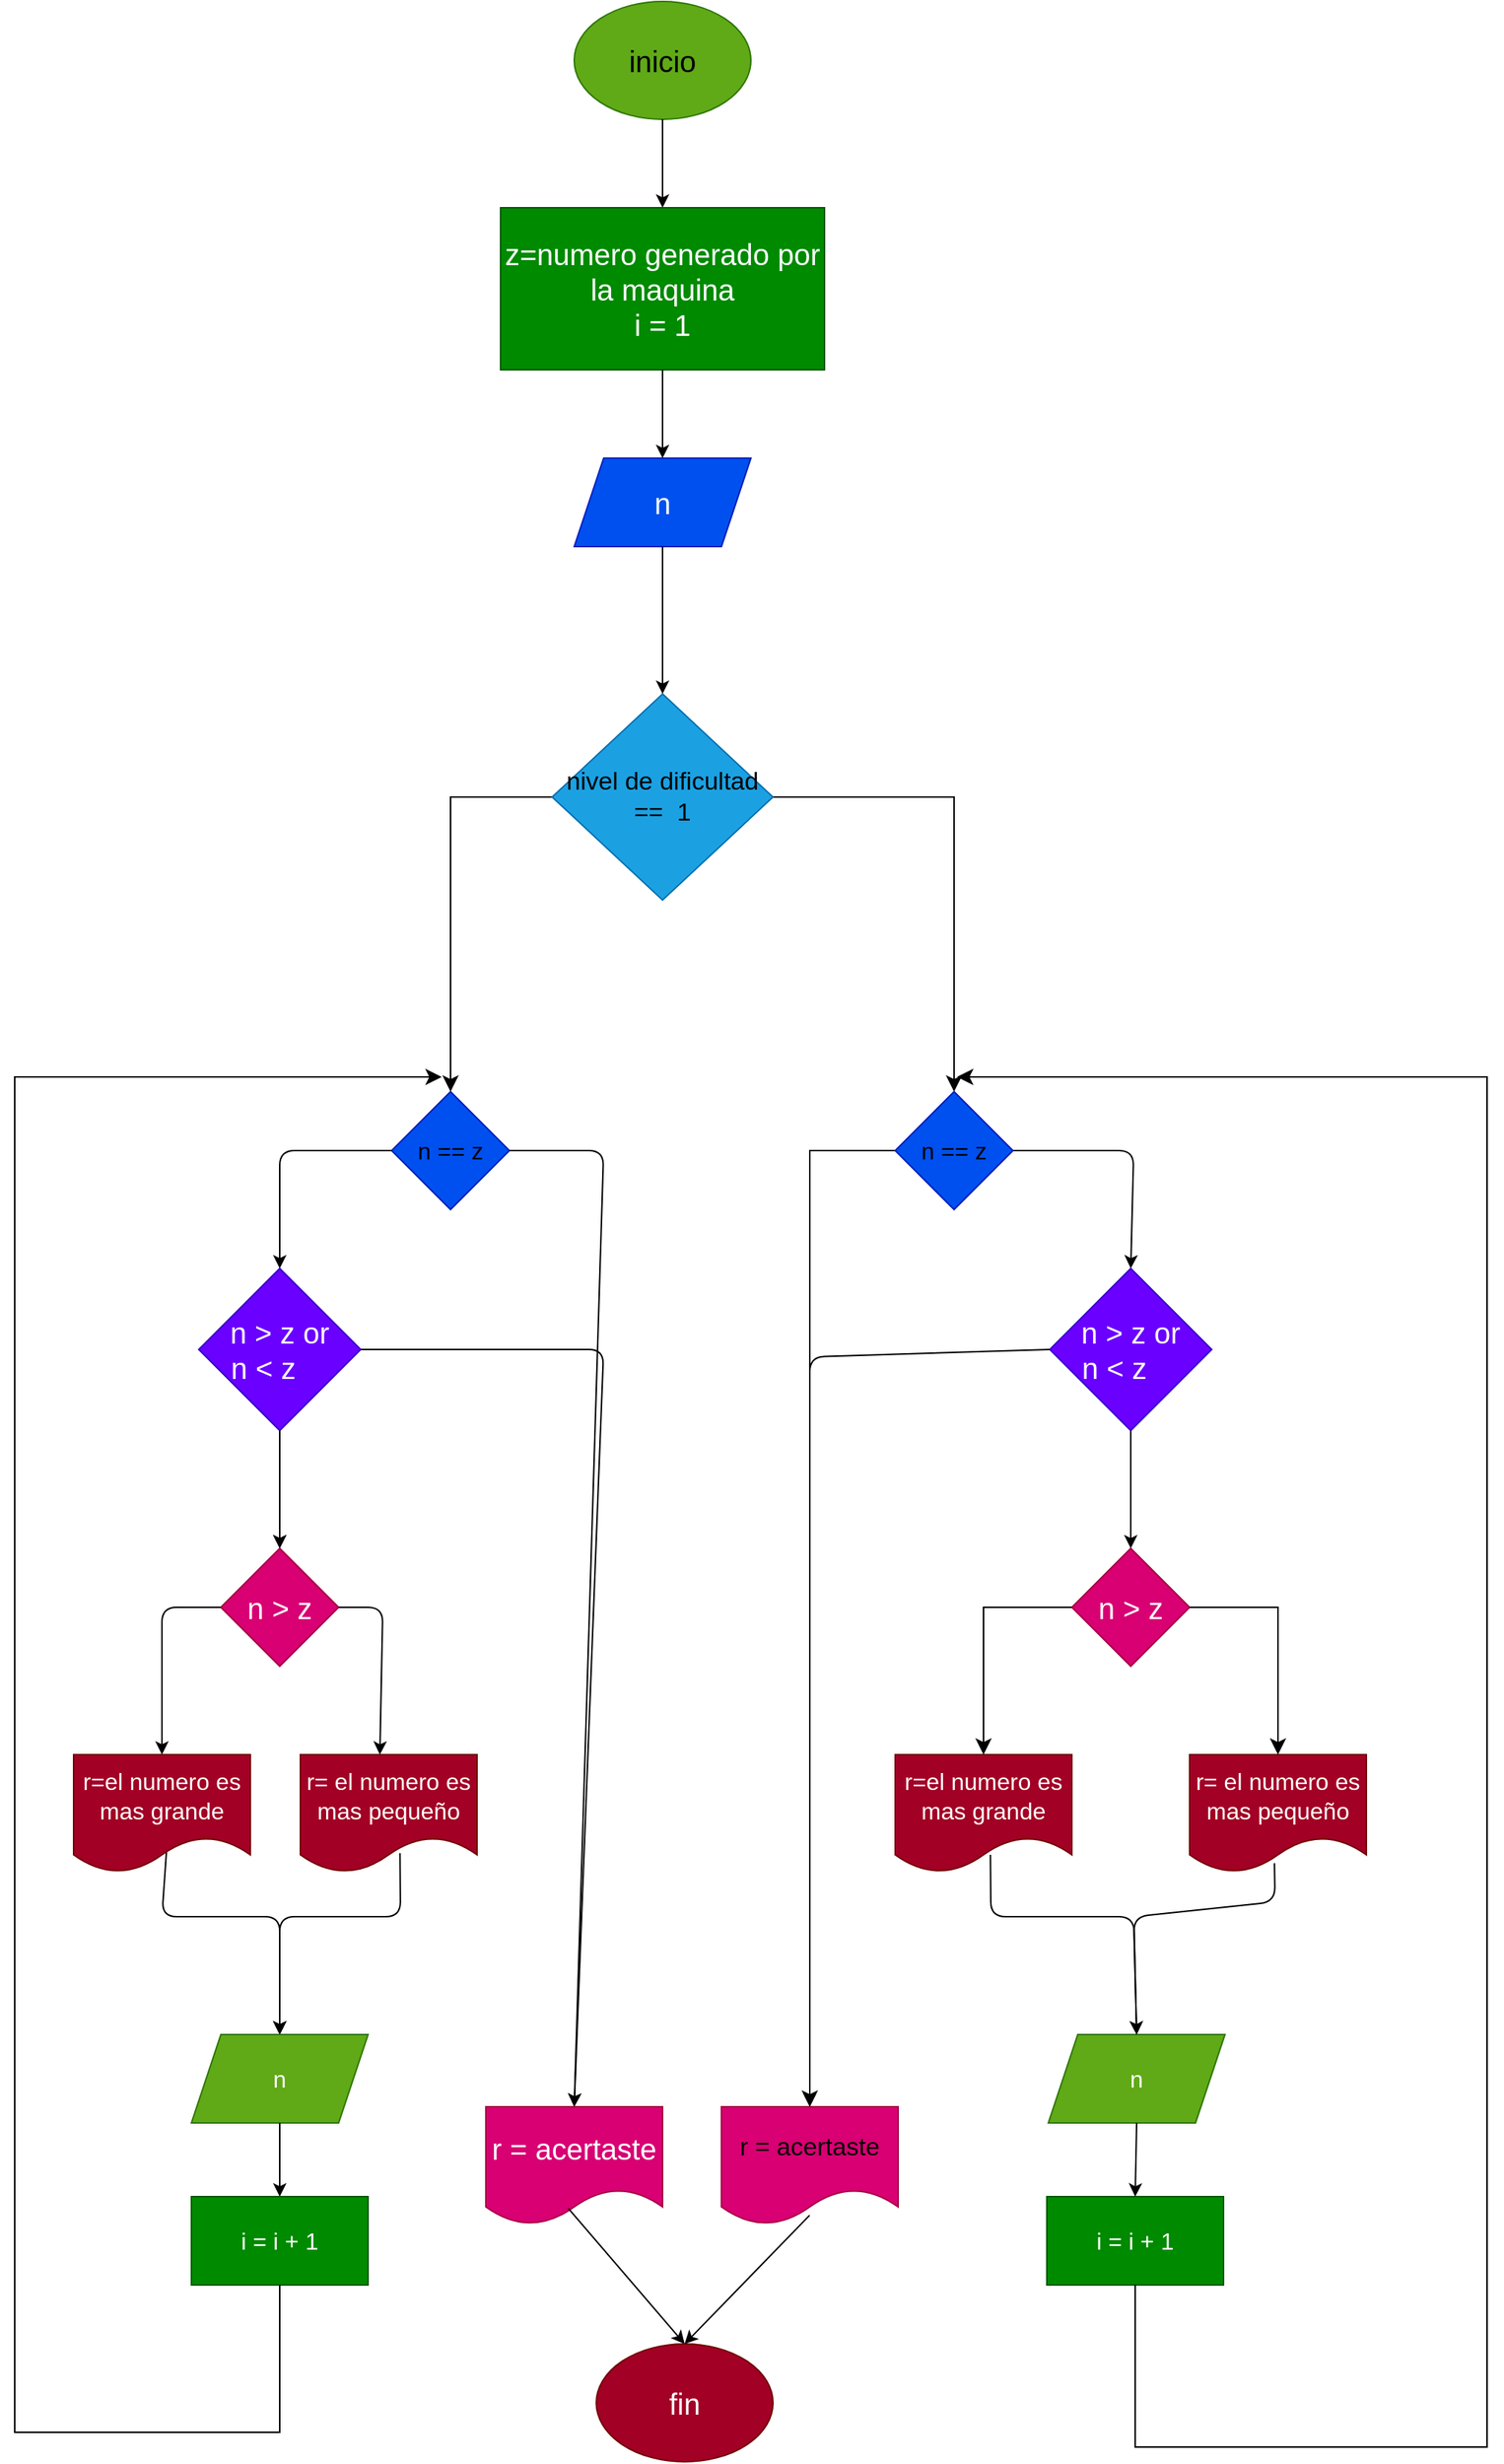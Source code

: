 <mxfile>
    <diagram id="1q9YnggIyqM6fpRI6tv2" name="Página-1">
        <mxGraphModel dx="1489" dy="1654" grid="1" gridSize="10" guides="1" tooltips="1" connect="1" arrows="1" fold="1" page="1" pageScale="1" pageWidth="827" pageHeight="1169" math="0" shadow="0">
            <root>
                <mxCell id="0"/>
                <mxCell id="1" parent="0"/>
                <mxCell id="2" value="&lt;font style=&quot;font-size: 20px; color: light-dark(rgb(0, 0, 0), rgb(0, 0, 0));&quot;&gt;inicio&lt;/font&gt;" style="ellipse;whiteSpace=wrap;html=1;fillColor=#60a917;fontColor=#ffffff;strokeColor=#2D7600;" parent="1" vertex="1">
                    <mxGeometry x="380" y="-260" width="120" height="80" as="geometry"/>
                </mxCell>
                <mxCell id="3" value="" style="edgeStyle=none;orthogonalLoop=1;jettySize=auto;html=1;fontSize=20;exitX=0.5;exitY=1;exitDx=0;exitDy=0;entryX=0.5;entryY=0;entryDx=0;entryDy=0;" parent="1" source="2" target="7" edge="1">
                    <mxGeometry width="100" relative="1" as="geometry">
                        <mxPoint x="100" y="280" as="sourcePoint"/>
                        <mxPoint x="180" y="240" as="targetPoint"/>
                        <Array as="points"/>
                    </mxGeometry>
                </mxCell>
                <mxCell id="4" value="n" style="shape=parallelogram;perimeter=parallelogramPerimeter;whiteSpace=wrap;html=1;fixedSize=1;fontSize=20;fillColor=#0050ef;fontColor=#ffffff;strokeColor=#001DBC;" parent="1" vertex="1">
                    <mxGeometry x="380" y="50" width="120" height="60" as="geometry"/>
                </mxCell>
                <mxCell id="20" value="" style="edgeStyle=none;html=1;fontSize=20;" parent="1" source="5" target="19" edge="1">
                    <mxGeometry relative="1" as="geometry"/>
                </mxCell>
                <mxCell id="5" value="n &amp;gt; z or &lt;br&gt;n &amp;lt; z&amp;nbsp; &amp;nbsp;&amp;nbsp;" style="rhombus;whiteSpace=wrap;html=1;fontSize=20;fillColor=#6a00ff;fontColor=#ffffff;strokeColor=#3700CC;" parent="1" vertex="1">
                    <mxGeometry x="125" y="600" width="110" height="110" as="geometry"/>
                </mxCell>
                <mxCell id="7" value="z=numero generado por la maquina&lt;br&gt;i = 1" style="whiteSpace=wrap;html=1;fontSize=20;fillColor=#008a00;fontColor=#ffffff;strokeColor=#005700;" parent="1" vertex="1">
                    <mxGeometry x="330" y="-120" width="220" height="110" as="geometry"/>
                </mxCell>
                <mxCell id="9" value="" style="edgeStyle=none;orthogonalLoop=1;jettySize=auto;html=1;fontSize=20;exitX=0.5;exitY=1;exitDx=0;exitDy=0;entryX=0.5;entryY=0;entryDx=0;entryDy=0;" parent="1" source="7" target="4" edge="1">
                    <mxGeometry width="100" relative="1" as="geometry">
                        <mxPoint x="240" y="470" as="sourcePoint"/>
                        <mxPoint x="340" y="470" as="targetPoint"/>
                        <Array as="points"/>
                    </mxGeometry>
                </mxCell>
                <mxCell id="10" value="" style="edgeStyle=none;orthogonalLoop=1;jettySize=auto;html=1;fontSize=20;exitX=0.5;exitY=1;exitDx=0;exitDy=0;entryX=0.5;entryY=0;entryDx=0;entryDy=0;" parent="1" source="5" target="19" edge="1">
                    <mxGeometry width="100" relative="1" as="geometry">
                        <mxPoint x="110" y="700" as="sourcePoint"/>
                        <mxPoint x="180" y="690" as="targetPoint"/>
                        <Array as="points"/>
                    </mxGeometry>
                </mxCell>
                <mxCell id="13" value="" style="edgeStyle=none;orthogonalLoop=1;jettySize=auto;html=1;fontSize=20;exitX=1;exitY=0.5;exitDx=0;exitDy=0;entryX=0.5;entryY=0;entryDx=0;entryDy=0;" parent="1" source="5" target="14" edge="1">
                    <mxGeometry width="100" relative="1" as="geometry">
                        <mxPoint x="240" y="680" as="sourcePoint"/>
                        <mxPoint x="400" y="710" as="targetPoint"/>
                        <Array as="points">
                            <mxPoint x="400" y="655"/>
                        </Array>
                    </mxGeometry>
                </mxCell>
                <mxCell id="14" value="r = acertaste" style="shape=document;whiteSpace=wrap;html=1;boundedLbl=1;fontSize=20;fillColor=#d80073;fontColor=#ffffff;strokeColor=#A50040;" parent="1" vertex="1">
                    <mxGeometry x="320" y="1169" width="120" height="80" as="geometry"/>
                </mxCell>
                <mxCell id="19" value="n &amp;gt; z" style="rhombus;whiteSpace=wrap;html=1;fontSize=20;fillColor=#d80073;fontColor=#ffffff;strokeColor=#A50040;" parent="1" vertex="1">
                    <mxGeometry x="140" y="790" width="80" height="80" as="geometry"/>
                </mxCell>
                <mxCell id="21" value="" style="edgeStyle=none;orthogonalLoop=1;jettySize=auto;html=1;fontSize=20;exitX=0;exitY=0.5;exitDx=0;exitDy=0;entryX=0.5;entryY=0;entryDx=0;entryDy=0;" parent="1" source="19" target="33" edge="1">
                    <mxGeometry width="100" relative="1" as="geometry">
                        <mxPoint x="90" y="870" as="sourcePoint"/>
                        <mxPoint x="100" y="940" as="targetPoint"/>
                        <Array as="points">
                            <mxPoint x="100" y="830"/>
                        </Array>
                    </mxGeometry>
                </mxCell>
                <mxCell id="22" value="" style="edgeStyle=none;orthogonalLoop=1;jettySize=auto;html=1;fontSize=20;exitX=1;exitY=0.5;exitDx=0;exitDy=0;entryX=0.45;entryY=0;entryDx=0;entryDy=0;entryPerimeter=0;" parent="1" source="19" target="35" edge="1">
                    <mxGeometry width="100" relative="1" as="geometry">
                        <mxPoint x="140" y="910" as="sourcePoint"/>
                        <mxPoint x="250" y="930.0" as="targetPoint"/>
                        <Array as="points">
                            <mxPoint x="250" y="830"/>
                        </Array>
                    </mxGeometry>
                </mxCell>
                <mxCell id="26" value="" style="edgeStyle=none;orthogonalLoop=1;jettySize=auto;html=1;fontSize=20;exitX=0.526;exitY=0.81;exitDx=0;exitDy=0;exitPerimeter=0;entryX=0.5;entryY=0;entryDx=0;entryDy=0;" parent="1" source="33" target="42" edge="1">
                    <mxGeometry width="100" relative="1" as="geometry">
                        <mxPoint x="100" y="1000.0" as="sourcePoint"/>
                        <mxPoint x="103" y="1050" as="targetPoint"/>
                        <Array as="points">
                            <mxPoint x="100" y="1040"/>
                            <mxPoint x="180" y="1040"/>
                        </Array>
                    </mxGeometry>
                </mxCell>
                <mxCell id="28" value="" style="edgeStyle=none;orthogonalLoop=1;jettySize=auto;html=1;fontSize=20;exitX=0.467;exitY=0.863;exitDx=0;exitDy=0;exitPerimeter=0;entryX=0.5;entryY=0;entryDx=0;entryDy=0;" parent="1" source="14" target="29" edge="1">
                    <mxGeometry width="100" relative="1" as="geometry">
                        <mxPoint x="380" y="940" as="sourcePoint"/>
                        <mxPoint x="396" y="880" as="targetPoint"/>
                        <Array as="points"/>
                    </mxGeometry>
                </mxCell>
                <mxCell id="29" value="fin" style="ellipse;whiteSpace=wrap;html=1;fontSize=20;fillColor=#a20025;fontColor=#ffffff;strokeColor=#6F0000;" parent="1" vertex="1">
                    <mxGeometry x="395" y="1330" width="120" height="80" as="geometry"/>
                </mxCell>
                <mxCell id="30" value="&lt;font style=&quot;font-size: 16px; color: light-dark(rgb(0, 0, 0), rgb(0, 0, 0));&quot;&gt;n == z&lt;/font&gt;" style="rhombus;whiteSpace=wrap;html=1;fillColor=#0050ef;fontColor=#ffffff;strokeColor=light-dark(#001DBC,#000000);" parent="1" vertex="1">
                    <mxGeometry x="256" y="480" width="80" height="80" as="geometry"/>
                </mxCell>
                <mxCell id="31" value="" style="edgeStyle=none;orthogonalLoop=1;jettySize=auto;html=1;exitX=0;exitY=0.5;exitDx=0;exitDy=0;entryX=0.5;entryY=0;entryDx=0;entryDy=0;" parent="1" source="30" target="5" edge="1">
                    <mxGeometry width="100" relative="1" as="geometry">
                        <mxPoint x="230" y="500" as="sourcePoint"/>
                        <mxPoint x="330" y="500" as="targetPoint"/>
                        <Array as="points">
                            <mxPoint x="180" y="520"/>
                        </Array>
                    </mxGeometry>
                </mxCell>
                <mxCell id="32" value="" style="edgeStyle=none;orthogonalLoop=1;jettySize=auto;html=1;exitX=1;exitY=0.5;exitDx=0;exitDy=0;entryX=0.5;entryY=0;entryDx=0;entryDy=0;" parent="1" source="30" edge="1" target="14">
                    <mxGeometry width="100" relative="1" as="geometry">
                        <mxPoint x="400" y="600" as="sourcePoint"/>
                        <mxPoint x="400" y="650" as="targetPoint"/>
                        <Array as="points">
                            <mxPoint x="400" y="520"/>
                        </Array>
                    </mxGeometry>
                </mxCell>
                <mxCell id="33" value="r=el numero es mas grande" style="shape=document;whiteSpace=wrap;html=1;boundedLbl=1;fontSize=16;fillColor=#a20025;fontColor=#ffffff;strokeColor=#6F0000;" parent="1" vertex="1">
                    <mxGeometry x="40" y="930" width="120" height="80" as="geometry"/>
                </mxCell>
                <mxCell id="34" value="" style="edgeStyle=none;orthogonalLoop=1;jettySize=auto;html=1;fontSize=16;exitX=0.564;exitY=0.836;exitDx=0;exitDy=0;exitPerimeter=0;entryX=0.5;entryY=0;entryDx=0;entryDy=0;" parent="1" source="35" target="42" edge="1">
                    <mxGeometry width="100" relative="1" as="geometry">
                        <mxPoint x="250" y="1030" as="sourcePoint"/>
                        <mxPoint x="260" y="1050" as="targetPoint"/>
                        <Array as="points">
                            <mxPoint x="262" y="1040"/>
                            <mxPoint x="180" y="1040"/>
                        </Array>
                    </mxGeometry>
                </mxCell>
                <mxCell id="35" value="r= el numero es mas pequeño" style="shape=document;whiteSpace=wrap;html=1;boundedLbl=1;fontSize=16;fillColor=#a20025;fontColor=#ffffff;strokeColor=#6F0000;" parent="1" vertex="1">
                    <mxGeometry x="194" y="930" width="120" height="80" as="geometry"/>
                </mxCell>
                <mxCell id="41" value="" style="edgeStyle=none;orthogonalLoop=1;jettySize=auto;html=1;fontSize=16;entryX=0.5;entryY=0;entryDx=0;entryDy=0;" parent="1" target="42" edge="1">
                    <mxGeometry width="100" relative="1" as="geometry">
                        <mxPoint x="180" y="1050" as="sourcePoint"/>
                        <mxPoint x="180" y="1120" as="targetPoint"/>
                        <Array as="points"/>
                    </mxGeometry>
                </mxCell>
                <mxCell id="42" value="n" style="shape=parallelogram;perimeter=parallelogramPerimeter;whiteSpace=wrap;html=1;fixedSize=1;fontSize=16;fillColor=#60a917;fontColor=#ffffff;strokeColor=#2D7600;" parent="1" vertex="1">
                    <mxGeometry x="120" y="1120" width="120" height="60" as="geometry"/>
                </mxCell>
                <mxCell id="43" value="" style="edgeStyle=none;orthogonalLoop=1;jettySize=auto;html=1;fontSize=16;exitX=0.5;exitY=1;exitDx=0;exitDy=0;entryX=0.5;entryY=0;entryDx=0;entryDy=0;" parent="1" source="42" target="44" edge="1">
                    <mxGeometry width="100" relative="1" as="geometry">
                        <mxPoint x="200" y="1210" as="sourcePoint"/>
                        <mxPoint x="180" y="1220" as="targetPoint"/>
                        <Array as="points"/>
                    </mxGeometry>
                </mxCell>
                <mxCell id="44" value="i = i + 1" style="whiteSpace=wrap;html=1;fontSize=16;fillColor=#008a00;fontColor=#ffffff;strokeColor=#005700;" parent="1" vertex="1">
                    <mxGeometry x="120" y="1230" width="120" height="60" as="geometry"/>
                </mxCell>
                <mxCell id="45" value="" style="edgeStyle=segmentEdgeStyle;endArrow=classic;html=1;curved=0;rounded=0;endSize=8;startSize=8;sourcePerimeterSpacing=0;targetPerimeterSpacing=0;fontSize=16;exitX=0.5;exitY=1;exitDx=0;exitDy=0;" parent="1" source="44" edge="1">
                    <mxGeometry width="100" relative="1" as="geometry">
                        <mxPoint x="150" y="1350" as="sourcePoint"/>
                        <mxPoint x="290" y="470" as="targetPoint"/>
                        <Array as="points">
                            <mxPoint x="180" y="1390"/>
                            <mxPoint y="1390"/>
                        </Array>
                    </mxGeometry>
                </mxCell>
                <mxCell id="46" value="" style="edgeStyle=segmentEdgeStyle;endArrow=classic;html=1;curved=0;rounded=0;endSize=8;startSize=8;sourcePerimeterSpacing=0;targetPerimeterSpacing=0;entryX=0.5;entryY=0;entryDx=0;entryDy=0;exitX=0;exitY=0.5;exitDx=0;exitDy=0;" edge="1" parent="1" source="48" target="30">
                    <mxGeometry width="100" relative="1" as="geometry">
                        <mxPoint x="420" y="280" as="sourcePoint"/>
                        <mxPoint x="760" y="480" as="targetPoint"/>
                        <Array as="points">
                            <mxPoint x="296" y="280"/>
                        </Array>
                    </mxGeometry>
                </mxCell>
                <mxCell id="47" value="" style="edgeStyle=segmentEdgeStyle;endArrow=classic;html=1;curved=0;rounded=0;endSize=8;startSize=8;sourcePerimeterSpacing=0;targetPerimeterSpacing=0;exitX=1;exitY=0.5;exitDx=0;exitDy=0;entryX=0.5;entryY=0;entryDx=0;entryDy=0;" edge="1" parent="1" source="48" target="73">
                    <mxGeometry width="100" relative="1" as="geometry">
                        <mxPoint x="480" y="280" as="sourcePoint"/>
                        <mxPoint x="680" y="450" as="targetPoint"/>
                        <Array as="points">
                            <mxPoint x="638" y="280"/>
                        </Array>
                    </mxGeometry>
                </mxCell>
                <mxCell id="48" value="&lt;font style=&quot;font-size: 17px; color: light-dark(rgb(0, 0, 0), rgb(0, 0, 0));&quot;&gt;nivel de dificultad ==&amp;nbsp; 1&lt;/font&gt;" style="rhombus;whiteSpace=wrap;html=1;fillColor=#1ba1e2;fontColor=#ffffff;strokeColor=#006EAF;" vertex="1" parent="1">
                    <mxGeometry x="365" y="210" width="150" height="140" as="geometry"/>
                </mxCell>
                <mxCell id="49" value="" style="edgeStyle=none;orthogonalLoop=1;jettySize=auto;html=1;exitX=0.5;exitY=1;exitDx=0;exitDy=0;entryX=0.5;entryY=0;entryDx=0;entryDy=0;" edge="1" parent="1" source="4" target="48">
                    <mxGeometry width="100" relative="1" as="geometry">
                        <mxPoint x="590" y="-10" as="sourcePoint"/>
                        <mxPoint x="690" y="-10" as="targetPoint"/>
                        <Array as="points"/>
                    </mxGeometry>
                </mxCell>
                <mxCell id="51" value="" style="edgeStyle=none;orthogonalLoop=1;jettySize=auto;html=1;exitX=1;exitY=0.5;exitDx=0;exitDy=0;entryX=0.5;entryY=0;entryDx=0;entryDy=0;" edge="1" parent="1" source="73" target="58">
                    <mxGeometry width="100" relative="1" as="geometry">
                        <mxPoint x="680" y="520" as="sourcePoint"/>
                        <mxPoint x="757.149" y="596.983" as="targetPoint"/>
                        <Array as="points">
                            <mxPoint x="760" y="520"/>
                        </Array>
                    </mxGeometry>
                </mxCell>
                <mxCell id="53" value="&lt;font style=&quot;font-size: 17px; color: light-dark(rgb(0, 0, 0), rgb(0, 0, 0));&quot;&gt;r = acertaste&lt;/font&gt;" style="shape=document;whiteSpace=wrap;html=1;boundedLbl=1;fillColor=#d80073;fontColor=#ffffff;strokeColor=#A50040;" vertex="1" parent="1">
                    <mxGeometry x="480" y="1169" width="120" height="80" as="geometry"/>
                </mxCell>
                <mxCell id="54" value="" style="edgeStyle=segmentEdgeStyle;endArrow=classic;html=1;curved=0;rounded=0;endSize=8;startSize=8;sourcePerimeterSpacing=0;targetPerimeterSpacing=0;exitX=0;exitY=0.5;exitDx=0;exitDy=0;entryX=0.5;entryY=0;entryDx=0;entryDy=0;" edge="1" parent="1" source="73" target="53">
                    <mxGeometry width="100" relative="1" as="geometry">
                        <mxPoint x="600" y="520" as="sourcePoint"/>
                        <mxPoint x="580" y="1150" as="targetPoint"/>
                        <Array as="points">
                            <mxPoint x="540" y="520"/>
                        </Array>
                    </mxGeometry>
                </mxCell>
                <mxCell id="56" value="" style="edgeStyle=none;orthogonalLoop=1;jettySize=auto;html=1;exitX=0.499;exitY=0.921;exitDx=0;exitDy=0;exitPerimeter=0;entryX=0.5;entryY=0;entryDx=0;entryDy=0;" edge="1" parent="1" source="53" target="29">
                    <mxGeometry width="100" relative="1" as="geometry">
                        <mxPoint x="480" y="1300" as="sourcePoint"/>
                        <mxPoint x="580" y="1300" as="targetPoint"/>
                        <Array as="points"/>
                    </mxGeometry>
                </mxCell>
                <mxCell id="58" value="n &amp;gt; z or &lt;br&gt;n &amp;lt; z&amp;nbsp; &amp;nbsp;&amp;nbsp;" style="rhombus;whiteSpace=wrap;html=1;fontSize=20;fillColor=#6a00ff;fontColor=#ffffff;strokeColor=#3700CC;" vertex="1" parent="1">
                    <mxGeometry x="703" y="600" width="110" height="110" as="geometry"/>
                </mxCell>
                <mxCell id="60" value="n &amp;gt; z" style="rhombus;whiteSpace=wrap;html=1;fontSize=20;fillColor=#d80073;fontColor=#ffffff;strokeColor=#A50040;" vertex="1" parent="1">
                    <mxGeometry x="718" y="790" width="80" height="80" as="geometry"/>
                </mxCell>
                <mxCell id="62" value="" style="edgeStyle=none;orthogonalLoop=1;jettySize=auto;html=1;exitX=0.5;exitY=1;exitDx=0;exitDy=0;entryX=0.5;entryY=0;entryDx=0;entryDy=0;" edge="1" parent="1" source="58" target="60">
                    <mxGeometry width="100" relative="1" as="geometry">
                        <mxPoint x="570" y="830" as="sourcePoint"/>
                        <mxPoint x="670" y="830" as="targetPoint"/>
                        <Array as="points"/>
                    </mxGeometry>
                </mxCell>
                <mxCell id="63" value="r=el numero es mas grande" style="shape=document;whiteSpace=wrap;html=1;boundedLbl=1;fontSize=16;fillColor=#a20025;fontColor=#ffffff;strokeColor=#6F0000;" vertex="1" parent="1">
                    <mxGeometry x="598" y="930" width="120" height="80" as="geometry"/>
                </mxCell>
                <mxCell id="64" value="r= el numero es mas pequeño" style="shape=document;whiteSpace=wrap;html=1;boundedLbl=1;fontSize=16;fillColor=#a20025;fontColor=#ffffff;strokeColor=#6F0000;" vertex="1" parent="1">
                    <mxGeometry x="798" y="930" width="120" height="80" as="geometry"/>
                </mxCell>
                <mxCell id="65" value="" style="edgeStyle=segmentEdgeStyle;endArrow=classic;html=1;curved=0;rounded=0;endSize=8;startSize=8;sourcePerimeterSpacing=0;targetPerimeterSpacing=0;exitX=0;exitY=0.5;exitDx=0;exitDy=0;entryX=0.5;entryY=0;entryDx=0;entryDy=0;" edge="1" parent="1" source="60" target="63">
                    <mxGeometry width="100" relative="1" as="geometry">
                        <mxPoint x="570" y="830" as="sourcePoint"/>
                        <mxPoint x="670" y="870" as="targetPoint"/>
                        <Array as="points">
                            <mxPoint x="658" y="830"/>
                        </Array>
                    </mxGeometry>
                </mxCell>
                <mxCell id="66" value="" style="edgeStyle=segmentEdgeStyle;endArrow=classic;html=1;curved=0;rounded=0;endSize=8;startSize=8;sourcePerimeterSpacing=0;targetPerimeterSpacing=0;exitX=1;exitY=0.5;exitDx=0;exitDy=0;entryX=0.5;entryY=0;entryDx=0;entryDy=0;" edge="1" parent="1" source="60" target="64">
                    <mxGeometry width="100" relative="1" as="geometry">
                        <mxPoint x="800" y="830" as="sourcePoint"/>
                        <mxPoint x="910" y="860" as="targetPoint"/>
                        <Array as="points">
                            <mxPoint x="858" y="830"/>
                        </Array>
                    </mxGeometry>
                </mxCell>
                <mxCell id="67" value="n" style="shape=parallelogram;perimeter=parallelogramPerimeter;whiteSpace=wrap;html=1;fixedSize=1;fontSize=16;fillColor=#60a917;fontColor=#ffffff;strokeColor=#2D7600;" vertex="1" parent="1">
                    <mxGeometry x="702" y="1120" width="120" height="60" as="geometry"/>
                </mxCell>
                <mxCell id="68" value="" style="edgeStyle=none;orthogonalLoop=1;jettySize=auto;html=1;exitX=0.539;exitY=0.85;exitDx=0;exitDy=0;exitPerimeter=0;entryX=0.5;entryY=0;entryDx=0;entryDy=0;" edge="1" parent="1" source="63" target="67">
                    <mxGeometry width="100" relative="1" as="geometry">
                        <mxPoint x="610" y="1080" as="sourcePoint"/>
                        <mxPoint x="710" y="1080" as="targetPoint"/>
                        <Array as="points">
                            <mxPoint x="663" y="1040"/>
                            <mxPoint x="760" y="1040"/>
                        </Array>
                    </mxGeometry>
                </mxCell>
                <mxCell id="69" value="" style="edgeStyle=none;orthogonalLoop=1;jettySize=auto;html=1;exitX=0.48;exitY=0.921;exitDx=0;exitDy=0;exitPerimeter=0;entryX=0.5;entryY=0;entryDx=0;entryDy=0;" edge="1" parent="1" source="64" target="67">
                    <mxGeometry width="100" relative="1" as="geometry">
                        <mxPoint x="870" y="1090" as="sourcePoint"/>
                        <mxPoint x="970" y="1090" as="targetPoint"/>
                        <Array as="points">
                            <mxPoint x="856" y="1030"/>
                            <mxPoint x="760" y="1040"/>
                        </Array>
                    </mxGeometry>
                </mxCell>
                <mxCell id="70" value="" style="edgeStyle=none;orthogonalLoop=1;jettySize=auto;html=1;exitX=0;exitY=0.5;exitDx=0;exitDy=0;entryX=0.5;entryY=0;entryDx=0;entryDy=0;" edge="1" parent="1" source="58" target="53">
                    <mxGeometry width="100" relative="1" as="geometry">
                        <mxPoint x="570" y="750" as="sourcePoint"/>
                        <mxPoint x="480" y="1110" as="targetPoint"/>
                        <Array as="points">
                            <mxPoint x="540" y="660"/>
                        </Array>
                    </mxGeometry>
                </mxCell>
                <mxCell id="71" value="i = i + 1" style="whiteSpace=wrap;html=1;fontSize=16;fillColor=#008a00;fontColor=#ffffff;strokeColor=#005700;" vertex="1" parent="1">
                    <mxGeometry x="701" y="1230" width="120" height="60" as="geometry"/>
                </mxCell>
                <mxCell id="72" value="" style="edgeStyle=none;orthogonalLoop=1;jettySize=auto;html=1;exitX=0.5;exitY=1;exitDx=0;exitDy=0;entryX=0.5;entryY=0;entryDx=0;entryDy=0;" edge="1" parent="1" source="67" target="71">
                    <mxGeometry width="100" relative="1" as="geometry">
                        <mxPoint x="890" y="1180" as="sourcePoint"/>
                        <mxPoint x="990" y="1180" as="targetPoint"/>
                        <Array as="points"/>
                    </mxGeometry>
                </mxCell>
                <mxCell id="73" value="&lt;font style=&quot;font-size: 16px; color: light-dark(rgb(0, 0, 0), rgb(0, 0, 0));&quot;&gt;n == z&lt;/font&gt;" style="rhombus;whiteSpace=wrap;html=1;fillColor=#0050ef;fontColor=#ffffff;strokeColor=light-dark(#001DBC,#000000);" vertex="1" parent="1">
                    <mxGeometry x="598" y="480" width="80" height="80" as="geometry"/>
                </mxCell>
                <mxCell id="74" value="" style="edgeStyle=segmentEdgeStyle;endArrow=classic;html=1;curved=0;rounded=0;endSize=8;startSize=8;sourcePerimeterSpacing=0;targetPerimeterSpacing=0;exitX=0.5;exitY=1;exitDx=0;exitDy=0;" edge="1" parent="1" source="71">
                    <mxGeometry width="100" relative="1" as="geometry">
                        <mxPoint x="870" y="1330" as="sourcePoint"/>
                        <mxPoint x="640" y="470" as="targetPoint"/>
                        <Array as="points">
                            <mxPoint x="761" y="1400"/>
                            <mxPoint x="1000" y="1400"/>
                        </Array>
                    </mxGeometry>
                </mxCell>
            </root>
        </mxGraphModel>
    </diagram>
</mxfile>